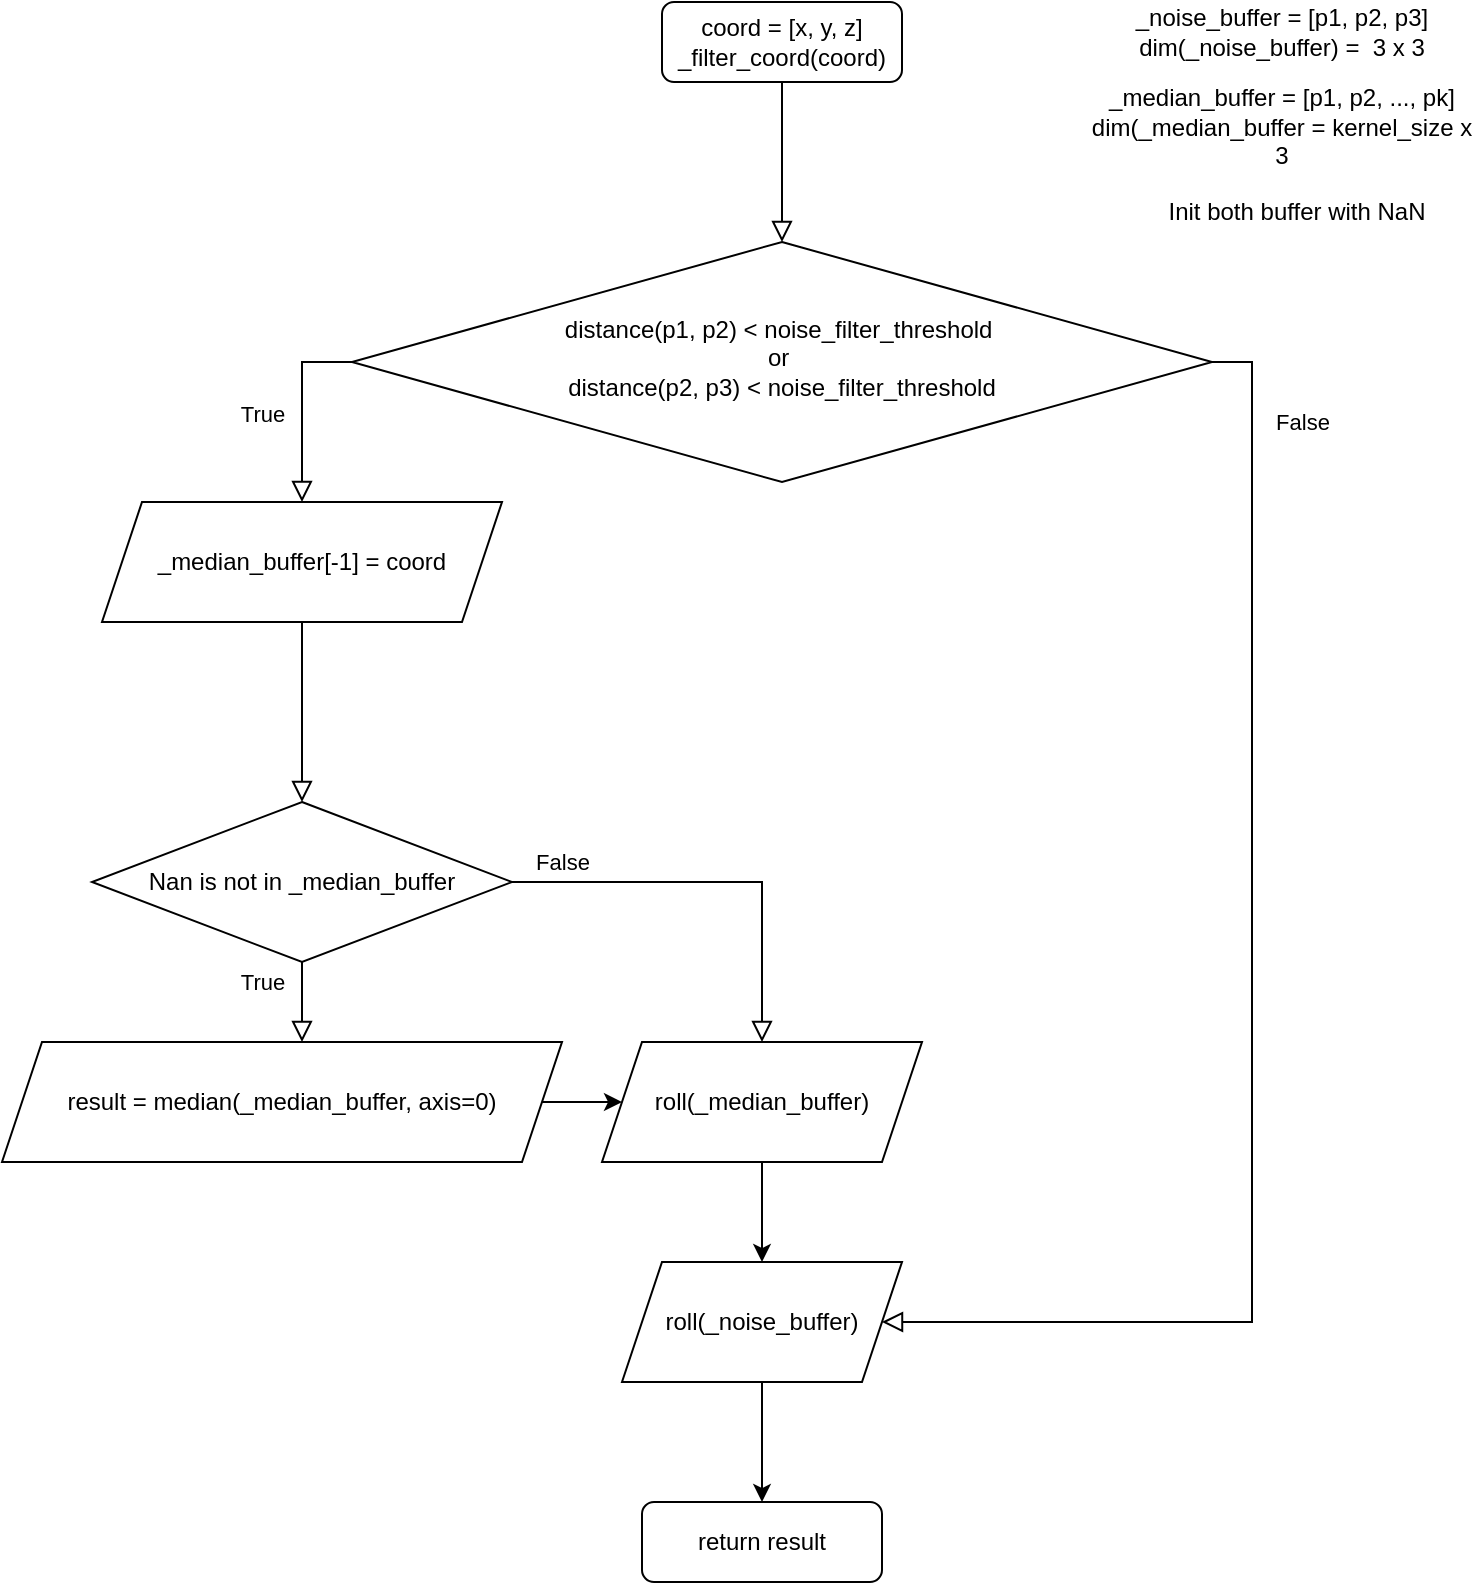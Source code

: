 <mxfile version="23.1.5" type="github">
  <diagram id="C5RBs43oDa-KdzZeNtuy" name="Page-1">
    <mxGraphModel dx="1932" dy="587" grid="1" gridSize="10" guides="1" tooltips="1" connect="1" arrows="1" fold="1" page="1" pageScale="1" pageWidth="827" pageHeight="1169" math="0" shadow="0">
      <root>
        <mxCell id="WIyWlLk6GJQsqaUBKTNV-0" />
        <mxCell id="WIyWlLk6GJQsqaUBKTNV-1" parent="WIyWlLk6GJQsqaUBKTNV-0" />
        <mxCell id="WIyWlLk6GJQsqaUBKTNV-2" value="" style="rounded=0;html=1;jettySize=auto;orthogonalLoop=1;fontSize=11;endArrow=block;endFill=0;endSize=8;strokeWidth=1;shadow=0;labelBackgroundColor=none;edgeStyle=orthogonalEdgeStyle;" parent="WIyWlLk6GJQsqaUBKTNV-1" source="WIyWlLk6GJQsqaUBKTNV-3" target="WIyWlLk6GJQsqaUBKTNV-6" edge="1">
          <mxGeometry relative="1" as="geometry" />
        </mxCell>
        <mxCell id="WIyWlLk6GJQsqaUBKTNV-3" value="&lt;div&gt;coord = [x, y, z]&lt;br&gt;&lt;/div&gt;&lt;div&gt;_filter_coord(coord)&lt;/div&gt;" style="rounded=1;whiteSpace=wrap;html=1;fontSize=12;glass=0;strokeWidth=1;shadow=0;" parent="WIyWlLk6GJQsqaUBKTNV-1" vertex="1">
          <mxGeometry x="-470" y="50" width="120" height="40" as="geometry" />
        </mxCell>
        <mxCell id="WIyWlLk6GJQsqaUBKTNV-5" value="False" style="edgeStyle=orthogonalEdgeStyle;rounded=0;html=1;jettySize=auto;orthogonalLoop=1;fontSize=11;endArrow=block;endFill=0;endSize=8;strokeWidth=1;shadow=0;labelBackgroundColor=none;entryX=1;entryY=0.5;entryDx=0;entryDy=0;" parent="WIyWlLk6GJQsqaUBKTNV-1" source="WIyWlLk6GJQsqaUBKTNV-6" target="CWkONviF48bVn2sMeExZ-8" edge="1">
          <mxGeometry x="-0.854" y="25" relative="1" as="geometry">
            <mxPoint as="offset" />
            <mxPoint x="-60" y="380" as="targetPoint" />
            <Array as="points">
              <mxPoint x="-175" y="230" />
              <mxPoint x="-175" y="710" />
            </Array>
          </mxGeometry>
        </mxCell>
        <mxCell id="WIyWlLk6GJQsqaUBKTNV-6" value="&lt;div&gt;distance(p1, p2) &amp;lt; noise_filter_threshold&amp;nbsp;&lt;/div&gt;&lt;div&gt;or&amp;nbsp;&lt;/div&gt;&lt;div&gt;distance(p2, p3) &amp;lt; noise_filter_threshold&lt;br&gt;&lt;/div&gt;" style="rhombus;whiteSpace=wrap;html=1;shadow=0;fontFamily=Helvetica;fontSize=12;align=center;strokeWidth=1;spacing=6;spacingTop=-4;" parent="WIyWlLk6GJQsqaUBKTNV-1" vertex="1">
          <mxGeometry x="-625" y="170" width="430" height="120" as="geometry" />
        </mxCell>
        <mxCell id="WIyWlLk6GJQsqaUBKTNV-11" value="return result" style="rounded=1;whiteSpace=wrap;html=1;fontSize=12;glass=0;strokeWidth=1;shadow=0;" parent="WIyWlLk6GJQsqaUBKTNV-1" vertex="1">
          <mxGeometry x="-480" y="800" width="120" height="40" as="geometry" />
        </mxCell>
        <mxCell id="CWkONviF48bVn2sMeExZ-0" value="&lt;div&gt;_noise_buffer = [p1, p2, p3]&lt;br&gt;&lt;/div&gt;&lt;div&gt;dim(_noise_buffer) =&amp;nbsp; 3 x 3&lt;/div&gt;" style="text;html=1;align=center;verticalAlign=middle;whiteSpace=wrap;rounded=0;" vertex="1" parent="WIyWlLk6GJQsqaUBKTNV-1">
          <mxGeometry x="-235" y="50" width="150" height="30" as="geometry" />
        </mxCell>
        <mxCell id="CWkONviF48bVn2sMeExZ-2" value="&lt;br&gt;&lt;div&gt;_median_buffer = [p1, p2, ..., pk]&lt;br&gt;&lt;/div&gt;&lt;div&gt;dim(_median_buffer = kernel_size x 3&lt;/div&gt;" style="text;html=1;align=center;verticalAlign=middle;whiteSpace=wrap;rounded=0;" vertex="1" parent="WIyWlLk6GJQsqaUBKTNV-1">
          <mxGeometry x="-260" y="90" width="200" height="30" as="geometry" />
        </mxCell>
        <mxCell id="CWkONviF48bVn2sMeExZ-8" value="roll(_noise_buffer)" style="shape=parallelogram;perimeter=parallelogramPerimeter;whiteSpace=wrap;html=1;fixedSize=1;" vertex="1" parent="WIyWlLk6GJQsqaUBKTNV-1">
          <mxGeometry x="-490" y="680" width="140" height="60" as="geometry" />
        </mxCell>
        <mxCell id="CWkONviF48bVn2sMeExZ-10" value="True" style="edgeStyle=orthogonalEdgeStyle;rounded=0;html=1;jettySize=auto;orthogonalLoop=1;fontSize=11;endArrow=block;endFill=0;endSize=8;strokeWidth=1;shadow=0;labelBackgroundColor=none;" edge="1" parent="WIyWlLk6GJQsqaUBKTNV-1" source="WIyWlLk6GJQsqaUBKTNV-6" target="CWkONviF48bVn2sMeExZ-12">
          <mxGeometry x="0.07" y="-20" relative="1" as="geometry">
            <mxPoint as="offset" />
            <mxPoint x="-612.5" y="230" as="sourcePoint" />
            <mxPoint x="-637.5" y="525" as="targetPoint" />
            <Array as="points">
              <mxPoint x="-650" y="230" />
            </Array>
          </mxGeometry>
        </mxCell>
        <mxCell id="CWkONviF48bVn2sMeExZ-12" value="_median_buffer[-1] = coord" style="shape=parallelogram;perimeter=parallelogramPerimeter;whiteSpace=wrap;html=1;fixedSize=1;" vertex="1" parent="WIyWlLk6GJQsqaUBKTNV-1">
          <mxGeometry x="-750" y="300" width="200" height="60" as="geometry" />
        </mxCell>
        <mxCell id="CWkONviF48bVn2sMeExZ-13" value="Nan is not in _median_buffer" style="rhombus;whiteSpace=wrap;html=1;" vertex="1" parent="WIyWlLk6GJQsqaUBKTNV-1">
          <mxGeometry x="-755" y="450" width="210" height="80" as="geometry" />
        </mxCell>
        <mxCell id="CWkONviF48bVn2sMeExZ-14" value="" style="edgeStyle=orthogonalEdgeStyle;rounded=0;html=1;jettySize=auto;orthogonalLoop=1;fontSize=11;endArrow=block;endFill=0;endSize=8;strokeWidth=1;shadow=0;labelBackgroundColor=none;" edge="1" parent="WIyWlLk6GJQsqaUBKTNV-1" source="CWkONviF48bVn2sMeExZ-12" target="CWkONviF48bVn2sMeExZ-13">
          <mxGeometry x="0.07" y="-20" relative="1" as="geometry">
            <mxPoint as="offset" />
            <mxPoint x="-845" y="300" as="sourcePoint" />
            <mxPoint x="-870" y="370" as="targetPoint" />
            <Array as="points">
              <mxPoint x="-650" y="420" />
              <mxPoint x="-650" y="420" />
            </Array>
          </mxGeometry>
        </mxCell>
        <mxCell id="CWkONviF48bVn2sMeExZ-15" value="False" style="edgeStyle=orthogonalEdgeStyle;rounded=0;html=1;jettySize=auto;orthogonalLoop=1;fontSize=11;endArrow=block;endFill=0;endSize=8;strokeWidth=1;shadow=0;labelBackgroundColor=none;" edge="1" parent="WIyWlLk6GJQsqaUBKTNV-1" source="CWkONviF48bVn2sMeExZ-13" target="CWkONviF48bVn2sMeExZ-16">
          <mxGeometry x="-0.756" y="10" relative="1" as="geometry">
            <mxPoint as="offset" />
            <mxPoint x="-875" y="545" as="sourcePoint" />
            <mxPoint x="-620" y="520" as="targetPoint" />
            <Array as="points" />
          </mxGeometry>
        </mxCell>
        <mxCell id="CWkONviF48bVn2sMeExZ-16" value="roll(_median_buffer)" style="shape=parallelogram;perimeter=parallelogramPerimeter;whiteSpace=wrap;html=1;fixedSize=1;" vertex="1" parent="WIyWlLk6GJQsqaUBKTNV-1">
          <mxGeometry x="-500" y="570" width="160" height="60" as="geometry" />
        </mxCell>
        <mxCell id="CWkONviF48bVn2sMeExZ-17" value="" style="endArrow=classic;html=1;rounded=0;" edge="1" parent="WIyWlLk6GJQsqaUBKTNV-1" source="CWkONviF48bVn2sMeExZ-16" target="CWkONviF48bVn2sMeExZ-8">
          <mxGeometry width="50" height="50" relative="1" as="geometry">
            <mxPoint x="-640" y="510" as="sourcePoint" />
            <mxPoint x="-590" y="460" as="targetPoint" />
          </mxGeometry>
        </mxCell>
        <mxCell id="CWkONviF48bVn2sMeExZ-18" value="True" style="edgeStyle=orthogonalEdgeStyle;rounded=0;html=1;jettySize=auto;orthogonalLoop=1;fontSize=11;endArrow=block;endFill=0;endSize=8;strokeWidth=1;shadow=0;labelBackgroundColor=none;" edge="1" parent="WIyWlLk6GJQsqaUBKTNV-1" source="CWkONviF48bVn2sMeExZ-13" target="CWkONviF48bVn2sMeExZ-19">
          <mxGeometry x="-0.5" y="-20" relative="1" as="geometry">
            <mxPoint as="offset" />
            <mxPoint x="-1000" y="519.996" as="sourcePoint" />
            <mxPoint x="-950" y="615.71" as="targetPoint" />
            <Array as="points">
              <mxPoint x="-795" y="570" />
              <mxPoint x="-795" y="570" />
            </Array>
          </mxGeometry>
        </mxCell>
        <mxCell id="CWkONviF48bVn2sMeExZ-19" value="result = median(_median_buffer, axis=0)" style="shape=parallelogram;perimeter=parallelogramPerimeter;whiteSpace=wrap;html=1;fixedSize=1;" vertex="1" parent="WIyWlLk6GJQsqaUBKTNV-1">
          <mxGeometry x="-800" y="570" width="280" height="60" as="geometry" />
        </mxCell>
        <mxCell id="CWkONviF48bVn2sMeExZ-20" value="" style="endArrow=classic;html=1;rounded=0;" edge="1" parent="WIyWlLk6GJQsqaUBKTNV-1" source="CWkONviF48bVn2sMeExZ-19" target="CWkONviF48bVn2sMeExZ-16">
          <mxGeometry width="50" height="50" relative="1" as="geometry">
            <mxPoint x="-640" y="670" as="sourcePoint" />
            <mxPoint x="-590" y="620" as="targetPoint" />
          </mxGeometry>
        </mxCell>
        <mxCell id="CWkONviF48bVn2sMeExZ-21" value="Init both buffer with NaN" style="text;html=1;align=center;verticalAlign=middle;whiteSpace=wrap;rounded=0;" vertex="1" parent="WIyWlLk6GJQsqaUBKTNV-1">
          <mxGeometry x="-235" y="140" width="165" height="30" as="geometry" />
        </mxCell>
        <mxCell id="CWkONviF48bVn2sMeExZ-23" value="" style="endArrow=classic;html=1;rounded=0;" edge="1" parent="WIyWlLk6GJQsqaUBKTNV-1" source="CWkONviF48bVn2sMeExZ-8" target="WIyWlLk6GJQsqaUBKTNV-11">
          <mxGeometry width="50" height="50" relative="1" as="geometry">
            <mxPoint x="-670" y="630" as="sourcePoint" />
            <mxPoint x="-620" y="580" as="targetPoint" />
          </mxGeometry>
        </mxCell>
      </root>
    </mxGraphModel>
  </diagram>
</mxfile>
